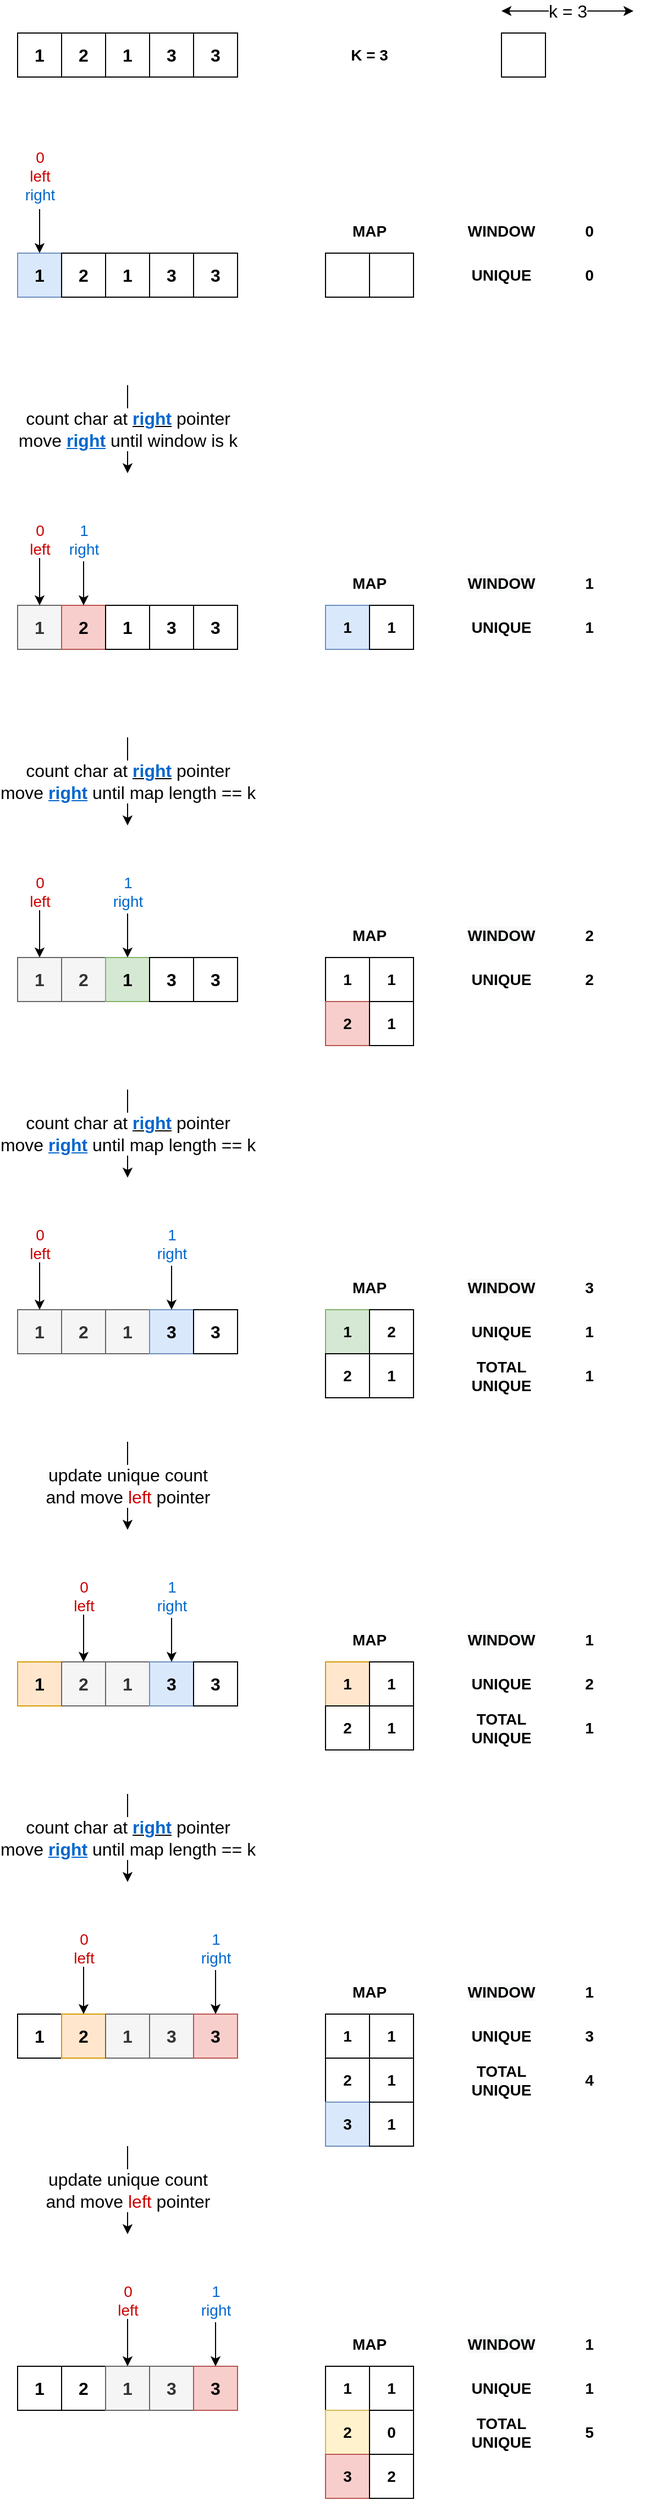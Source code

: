 <mxfile version="14.9.3" type="device"><diagram id="3LUTtgkBJnre8pOLdlWA" name="Page-1"><mxGraphModel dx="1422" dy="805" grid="1" gridSize="10" guides="1" tooltips="1" connect="1" arrows="1" fold="1" page="1" pageScale="1" pageWidth="850" pageHeight="1100" math="0" shadow="0"><root><mxCell id="0"/><mxCell id="1" parent="0"/><mxCell id="2zhG_Jd7JLW4hmxoMqZn-1" value="1" style="rounded=0;whiteSpace=wrap;html=1;fontSize=16;fontStyle=1" vertex="1" parent="1"><mxGeometry x="40" y="40" width="40" height="40" as="geometry"/></mxCell><mxCell id="2zhG_Jd7JLW4hmxoMqZn-6" value="2" style="rounded=0;whiteSpace=wrap;html=1;fontSize=16;fontStyle=1" vertex="1" parent="1"><mxGeometry x="80" y="40" width="40" height="40" as="geometry"/></mxCell><mxCell id="2zhG_Jd7JLW4hmxoMqZn-7" value="1" style="rounded=0;whiteSpace=wrap;html=1;fontSize=16;fontStyle=1" vertex="1" parent="1"><mxGeometry x="120" y="40" width="40" height="40" as="geometry"/></mxCell><mxCell id="2zhG_Jd7JLW4hmxoMqZn-8" value="3" style="rounded=0;whiteSpace=wrap;html=1;fontSize=16;fontStyle=1" vertex="1" parent="1"><mxGeometry x="160" y="40" width="40" height="40" as="geometry"/></mxCell><mxCell id="2zhG_Jd7JLW4hmxoMqZn-9" value="3" style="rounded=0;whiteSpace=wrap;html=1;fontSize=16;fontStyle=1" vertex="1" parent="1"><mxGeometry x="200" y="40" width="40" height="40" as="geometry"/></mxCell><mxCell id="2zhG_Jd7JLW4hmxoMqZn-10" value="&lt;font color=&quot;#cc0000&quot;&gt;0&lt;br&gt;left&lt;/font&gt;&lt;br&gt;&lt;font color=&quot;#0066cc&quot;&gt;right&lt;/font&gt;" style="endArrow=classic;html=1;fontSize=14;entryX=0.5;entryY=0;entryDx=0;entryDy=0;" edge="1" parent="1"><mxGeometry x="-1" y="-30" width="50" height="50" relative="1" as="geometry"><mxPoint x="60" y="200" as="sourcePoint"/><mxPoint x="60" y="240" as="targetPoint"/><mxPoint x="30" y="-30" as="offset"/></mxGeometry></mxCell><mxCell id="2zhG_Jd7JLW4hmxoMqZn-11" value="1" style="rounded=0;whiteSpace=wrap;html=1;fontSize=16;fontStyle=1;fillColor=#dae8fc;strokeColor=#6c8ebf;" vertex="1" parent="1"><mxGeometry x="40" y="240" width="40" height="40" as="geometry"/></mxCell><mxCell id="2zhG_Jd7JLW4hmxoMqZn-12" value="2" style="rounded=0;whiteSpace=wrap;html=1;fontSize=16;fontStyle=1" vertex="1" parent="1"><mxGeometry x="80" y="240" width="40" height="40" as="geometry"/></mxCell><mxCell id="2zhG_Jd7JLW4hmxoMqZn-13" value="1" style="rounded=0;whiteSpace=wrap;html=1;fontSize=16;fontStyle=1" vertex="1" parent="1"><mxGeometry x="120" y="240" width="40" height="40" as="geometry"/></mxCell><mxCell id="2zhG_Jd7JLW4hmxoMqZn-14" value="3" style="rounded=0;whiteSpace=wrap;html=1;fontSize=16;fontStyle=1" vertex="1" parent="1"><mxGeometry x="160" y="240" width="40" height="40" as="geometry"/></mxCell><mxCell id="2zhG_Jd7JLW4hmxoMqZn-15" value="3" style="rounded=0;whiteSpace=wrap;html=1;fontSize=16;fontStyle=1" vertex="1" parent="1"><mxGeometry x="200" y="240" width="40" height="40" as="geometry"/></mxCell><mxCell id="2zhG_Jd7JLW4hmxoMqZn-16" value="" style="rounded=0;whiteSpace=wrap;html=1;fontSize=14;fontStyle=1" vertex="1" parent="1"><mxGeometry x="320" y="240" width="40" height="40" as="geometry"/></mxCell><mxCell id="2zhG_Jd7JLW4hmxoMqZn-17" value="" style="rounded=0;whiteSpace=wrap;html=1;fontSize=14;fontStyle=1" vertex="1" parent="1"><mxGeometry x="360" y="240" width="40" height="40" as="geometry"/></mxCell><mxCell id="2zhG_Jd7JLW4hmxoMqZn-18" value="MAP" style="text;html=1;strokeColor=none;fillColor=none;align=center;verticalAlign=middle;whiteSpace=wrap;rounded=0;fontSize=14;fontStyle=1" vertex="1" parent="1"><mxGeometry x="320" y="200" width="80" height="40" as="geometry"/></mxCell><mxCell id="2zhG_Jd7JLW4hmxoMqZn-19" value="WINDOW" style="text;html=1;strokeColor=none;fillColor=none;align=center;verticalAlign=middle;whiteSpace=wrap;rounded=0;fontSize=14;fontStyle=1" vertex="1" parent="1"><mxGeometry x="440" y="200" width="80" height="40" as="geometry"/></mxCell><mxCell id="2zhG_Jd7JLW4hmxoMqZn-20" value="0" style="text;html=1;strokeColor=none;fillColor=none;align=center;verticalAlign=middle;whiteSpace=wrap;rounded=0;fontSize=14;fontStyle=1" vertex="1" parent="1"><mxGeometry x="520" y="200" width="80" height="40" as="geometry"/></mxCell><mxCell id="2zhG_Jd7JLW4hmxoMqZn-21" value="K = 3" style="text;html=1;strokeColor=none;fillColor=none;align=center;verticalAlign=middle;whiteSpace=wrap;rounded=0;fontSize=14;fontStyle=1" vertex="1" parent="1"><mxGeometry x="320" y="40" width="80" height="40" as="geometry"/></mxCell><mxCell id="2zhG_Jd7JLW4hmxoMqZn-22" value="&lt;font style=&quot;font-size: 16px&quot;&gt;count char at &lt;b&gt;&lt;u&gt;&lt;font color=&quot;#0066cc&quot;&gt;right&lt;/font&gt;&lt;/u&gt;&lt;/b&gt; pointer&lt;br&gt;move &lt;b&gt;&lt;font color=&quot;#0066cc&quot;&gt;&lt;u&gt;right&lt;/u&gt;&lt;/font&gt;&lt;/b&gt; until window is k&lt;/font&gt;" style="endArrow=classic;html=1;" edge="1" parent="1"><mxGeometry width="50" height="50" relative="1" as="geometry"><mxPoint x="140" y="360" as="sourcePoint"/><mxPoint x="140" y="440" as="targetPoint"/></mxGeometry></mxCell><mxCell id="2zhG_Jd7JLW4hmxoMqZn-24" value="1" style="rounded=0;whiteSpace=wrap;html=1;fontSize=16;fontStyle=1;fillColor=#f5f5f5;strokeColor=#666666;fontColor=#333333;" vertex="1" parent="1"><mxGeometry x="40" y="560" width="40" height="40" as="geometry"/></mxCell><mxCell id="2zhG_Jd7JLW4hmxoMqZn-25" value="2" style="rounded=0;whiteSpace=wrap;html=1;fontSize=16;fontStyle=1;fillColor=#f8cecc;strokeColor=#b85450;" vertex="1" parent="1"><mxGeometry x="80" y="560" width="40" height="40" as="geometry"/></mxCell><mxCell id="2zhG_Jd7JLW4hmxoMqZn-26" value="1" style="rounded=0;whiteSpace=wrap;html=1;fontSize=16;fontStyle=1" vertex="1" parent="1"><mxGeometry x="120" y="560" width="40" height="40" as="geometry"/></mxCell><mxCell id="2zhG_Jd7JLW4hmxoMqZn-27" value="3" style="rounded=0;whiteSpace=wrap;html=1;fontSize=16;fontStyle=1" vertex="1" parent="1"><mxGeometry x="160" y="560" width="40" height="40" as="geometry"/></mxCell><mxCell id="2zhG_Jd7JLW4hmxoMqZn-28" value="3" style="rounded=0;whiteSpace=wrap;html=1;fontSize=16;fontStyle=1" vertex="1" parent="1"><mxGeometry x="200" y="560" width="40" height="40" as="geometry"/></mxCell><mxCell id="2zhG_Jd7JLW4hmxoMqZn-29" value="1" style="rounded=0;whiteSpace=wrap;html=1;fontSize=14;fontStyle=1;fillColor=#dae8fc;strokeColor=#6c8ebf;" vertex="1" parent="1"><mxGeometry x="320" y="560" width="40" height="40" as="geometry"/></mxCell><mxCell id="2zhG_Jd7JLW4hmxoMqZn-30" value="1" style="rounded=0;whiteSpace=wrap;html=1;fontSize=14;fontStyle=1" vertex="1" parent="1"><mxGeometry x="360" y="560" width="40" height="40" as="geometry"/></mxCell><mxCell id="2zhG_Jd7JLW4hmxoMqZn-31" value="MAP" style="text;html=1;strokeColor=none;fillColor=none;align=center;verticalAlign=middle;whiteSpace=wrap;rounded=0;fontSize=14;fontStyle=1" vertex="1" parent="1"><mxGeometry x="320" y="520" width="80" height="40" as="geometry"/></mxCell><mxCell id="2zhG_Jd7JLW4hmxoMqZn-32" value="&lt;meta charset=&quot;utf-8&quot;&gt;&lt;span style=&quot;color: rgb(0, 0, 0); font-family: helvetica; font-size: 14px; font-style: normal; font-weight: 700; letter-spacing: normal; text-align: center; text-indent: 0px; text-transform: none; word-spacing: 0px; background-color: rgb(248, 249, 250); display: inline; float: none;&quot;&gt;WINDOW&lt;/span&gt;" style="text;html=1;strokeColor=none;fillColor=none;align=center;verticalAlign=middle;whiteSpace=wrap;rounded=0;fontSize=14;fontStyle=1" vertex="1" parent="1"><mxGeometry x="440" y="520" width="80" height="40" as="geometry"/></mxCell><mxCell id="2zhG_Jd7JLW4hmxoMqZn-33" value="1" style="text;html=1;strokeColor=none;fillColor=none;align=center;verticalAlign=middle;whiteSpace=wrap;rounded=0;fontSize=14;fontStyle=1" vertex="1" parent="1"><mxGeometry x="520" y="520" width="80" height="40" as="geometry"/></mxCell><mxCell id="2zhG_Jd7JLW4hmxoMqZn-34" value="&lt;font style=&quot;font-size: 16px&quot;&gt;count char at &lt;b&gt;&lt;u&gt;&lt;font color=&quot;#0066cc&quot;&gt;right&lt;/font&gt;&lt;/u&gt;&lt;/b&gt; pointer&lt;br&gt;move &lt;b&gt;&lt;font color=&quot;#0066cc&quot;&gt;&lt;u&gt;right&lt;/u&gt;&lt;/font&gt;&lt;/b&gt; until map length == k&lt;/font&gt;" style="endArrow=classic;html=1;" edge="1" parent="1"><mxGeometry width="50" height="50" relative="1" as="geometry"><mxPoint x="140" y="680" as="sourcePoint"/><mxPoint x="140" y="760" as="targetPoint"/></mxGeometry></mxCell><mxCell id="2zhG_Jd7JLW4hmxoMqZn-35" value="&lt;font color=&quot;#cc0000&quot;&gt;0&lt;br&gt;left&lt;/font&gt;" style="endArrow=classic;html=1;fontSize=14;entryX=0.5;entryY=0;entryDx=0;entryDy=0;" edge="1" parent="1"><mxGeometry x="-1" y="-10" width="50" height="50" relative="1" as="geometry"><mxPoint x="60" y="510" as="sourcePoint"/><mxPoint x="60" y="560" as="targetPoint"/><mxPoint x="10" y="-10" as="offset"/></mxGeometry></mxCell><mxCell id="2zhG_Jd7JLW4hmxoMqZn-36" value="&lt;font color=&quot;#0066cc&quot;&gt;1&lt;br&gt;right&lt;/font&gt;" style="endArrow=classic;html=1;fontSize=14;entryX=0.5;entryY=0;entryDx=0;entryDy=0;" edge="1" parent="1"><mxGeometry x="-1" y="-20" width="50" height="50" relative="1" as="geometry"><mxPoint x="100" y="520" as="sourcePoint"/><mxPoint x="100" y="560" as="targetPoint"/><mxPoint x="20" y="-20" as="offset"/></mxGeometry></mxCell><mxCell id="2zhG_Jd7JLW4hmxoMqZn-37" value="1" style="rounded=0;whiteSpace=wrap;html=1;fontSize=16;fontStyle=1;fillColor=#f5f5f5;strokeColor=#666666;fontColor=#333333;" vertex="1" parent="1"><mxGeometry x="40" y="880" width="40" height="40" as="geometry"/></mxCell><mxCell id="2zhG_Jd7JLW4hmxoMqZn-38" value="2" style="rounded=0;whiteSpace=wrap;html=1;fontSize=16;fontStyle=1;fillColor=#f5f5f5;strokeColor=#666666;fontColor=#333333;" vertex="1" parent="1"><mxGeometry x="80" y="880" width="40" height="40" as="geometry"/></mxCell><mxCell id="2zhG_Jd7JLW4hmxoMqZn-39" value="1" style="rounded=0;whiteSpace=wrap;html=1;fontSize=16;fontStyle=1;fillColor=#d5e8d4;strokeColor=#82b366;" vertex="1" parent="1"><mxGeometry x="120" y="880" width="40" height="40" as="geometry"/></mxCell><mxCell id="2zhG_Jd7JLW4hmxoMqZn-40" value="3" style="rounded=0;whiteSpace=wrap;html=1;fontSize=16;fontStyle=1" vertex="1" parent="1"><mxGeometry x="160" y="880" width="40" height="40" as="geometry"/></mxCell><mxCell id="2zhG_Jd7JLW4hmxoMqZn-41" value="3" style="rounded=0;whiteSpace=wrap;html=1;fontSize=16;fontStyle=1" vertex="1" parent="1"><mxGeometry x="200" y="880" width="40" height="40" as="geometry"/></mxCell><mxCell id="2zhG_Jd7JLW4hmxoMqZn-42" value="1" style="rounded=0;whiteSpace=wrap;html=1;fontSize=14;fontStyle=1" vertex="1" parent="1"><mxGeometry x="320" y="880" width="40" height="40" as="geometry"/></mxCell><mxCell id="2zhG_Jd7JLW4hmxoMqZn-43" value="1" style="rounded=0;whiteSpace=wrap;html=1;fontSize=14;fontStyle=1" vertex="1" parent="1"><mxGeometry x="360" y="880" width="40" height="40" as="geometry"/></mxCell><mxCell id="2zhG_Jd7JLW4hmxoMqZn-44" value="MAP" style="text;html=1;strokeColor=none;fillColor=none;align=center;verticalAlign=middle;whiteSpace=wrap;rounded=0;fontSize=14;fontStyle=1" vertex="1" parent="1"><mxGeometry x="320" y="840" width="80" height="40" as="geometry"/></mxCell><mxCell id="2zhG_Jd7JLW4hmxoMqZn-45" value="&lt;meta charset=&quot;utf-8&quot;&gt;&lt;span style=&quot;color: rgb(0, 0, 0); font-family: helvetica; font-size: 14px; font-style: normal; font-weight: 700; letter-spacing: normal; text-align: center; text-indent: 0px; text-transform: none; word-spacing: 0px; background-color: rgb(248, 249, 250); display: inline; float: none;&quot;&gt;WINDOW&lt;/span&gt;" style="text;html=1;strokeColor=none;fillColor=none;align=center;verticalAlign=middle;whiteSpace=wrap;rounded=0;fontSize=14;fontStyle=1" vertex="1" parent="1"><mxGeometry x="440" y="840" width="80" height="40" as="geometry"/></mxCell><mxCell id="2zhG_Jd7JLW4hmxoMqZn-46" value="2" style="text;html=1;strokeColor=none;fillColor=none;align=center;verticalAlign=middle;whiteSpace=wrap;rounded=0;fontSize=14;fontStyle=1" vertex="1" parent="1"><mxGeometry x="520" y="840" width="80" height="40" as="geometry"/></mxCell><mxCell id="2zhG_Jd7JLW4hmxoMqZn-47" value="&lt;font style=&quot;font-size: 16px&quot;&gt;count char at &lt;b&gt;&lt;u&gt;&lt;font color=&quot;#0066cc&quot;&gt;right&lt;/font&gt;&lt;/u&gt;&lt;/b&gt; pointer&lt;br&gt;move &lt;b&gt;&lt;font color=&quot;#0066cc&quot;&gt;&lt;u&gt;right&lt;/u&gt;&lt;/font&gt;&lt;/b&gt; until map length == k&lt;/font&gt;" style="endArrow=classic;html=1;" edge="1" parent="1"><mxGeometry width="50" height="50" relative="1" as="geometry"><mxPoint x="140" y="1000" as="sourcePoint"/><mxPoint x="140" y="1080" as="targetPoint"/></mxGeometry></mxCell><mxCell id="2zhG_Jd7JLW4hmxoMqZn-48" value="&lt;font color=&quot;#cc0000&quot;&gt;0&lt;br&gt;left&lt;/font&gt;" style="endArrow=classic;html=1;fontSize=14;entryX=0.5;entryY=0;entryDx=0;entryDy=0;" edge="1" parent="1"><mxGeometry x="-1" y="-10" width="50" height="50" relative="1" as="geometry"><mxPoint x="60" y="830" as="sourcePoint"/><mxPoint x="60" y="880" as="targetPoint"/><mxPoint x="10" y="-10" as="offset"/></mxGeometry></mxCell><mxCell id="2zhG_Jd7JLW4hmxoMqZn-49" value="&lt;font color=&quot;#0066cc&quot;&gt;1&lt;br&gt;right&lt;/font&gt;" style="endArrow=classic;html=1;fontSize=14;entryX=0.5;entryY=0;entryDx=0;entryDy=0;" edge="1" parent="1"><mxGeometry x="-1" y="-20" width="50" height="50" relative="1" as="geometry"><mxPoint x="140" y="840" as="sourcePoint"/><mxPoint x="140" y="880" as="targetPoint"/><mxPoint x="20" y="-20" as="offset"/></mxGeometry></mxCell><mxCell id="2zhG_Jd7JLW4hmxoMqZn-50" value="2" style="rounded=0;whiteSpace=wrap;html=1;fontSize=14;fontStyle=1;fillColor=#f8cecc;strokeColor=#b85450;" vertex="1" parent="1"><mxGeometry x="320" y="920" width="40" height="40" as="geometry"/></mxCell><mxCell id="2zhG_Jd7JLW4hmxoMqZn-51" value="1" style="rounded=0;whiteSpace=wrap;html=1;fontSize=14;fontStyle=1" vertex="1" parent="1"><mxGeometry x="360" y="920" width="40" height="40" as="geometry"/></mxCell><mxCell id="2zhG_Jd7JLW4hmxoMqZn-52" value="UNIQUE" style="text;html=1;strokeColor=none;fillColor=none;align=center;verticalAlign=middle;whiteSpace=wrap;rounded=0;fontSize=14;fontStyle=1" vertex="1" parent="1"><mxGeometry x="440" y="240" width="80" height="40" as="geometry"/></mxCell><mxCell id="2zhG_Jd7JLW4hmxoMqZn-53" value="0" style="text;html=1;strokeColor=none;fillColor=none;align=center;verticalAlign=middle;whiteSpace=wrap;rounded=0;fontSize=14;fontStyle=1" vertex="1" parent="1"><mxGeometry x="520" y="240" width="80" height="40" as="geometry"/></mxCell><mxCell id="2zhG_Jd7JLW4hmxoMqZn-54" value="UNIQUE" style="text;html=1;strokeColor=none;fillColor=none;align=center;verticalAlign=middle;whiteSpace=wrap;rounded=0;fontSize=14;fontStyle=1" vertex="1" parent="1"><mxGeometry x="440" y="560" width="80" height="40" as="geometry"/></mxCell><mxCell id="2zhG_Jd7JLW4hmxoMqZn-55" value="1" style="text;html=1;strokeColor=none;fillColor=none;align=center;verticalAlign=middle;whiteSpace=wrap;rounded=0;fontSize=14;fontStyle=1" vertex="1" parent="1"><mxGeometry x="520" y="560" width="80" height="40" as="geometry"/></mxCell><mxCell id="2zhG_Jd7JLW4hmxoMqZn-56" value="UNIQUE" style="text;html=1;strokeColor=none;fillColor=none;align=center;verticalAlign=middle;whiteSpace=wrap;rounded=0;fontSize=14;fontStyle=1" vertex="1" parent="1"><mxGeometry x="440" y="880" width="80" height="40" as="geometry"/></mxCell><mxCell id="2zhG_Jd7JLW4hmxoMqZn-57" value="2" style="text;html=1;strokeColor=none;fillColor=none;align=center;verticalAlign=middle;whiteSpace=wrap;rounded=0;fontSize=14;fontStyle=1" vertex="1" parent="1"><mxGeometry x="520" y="880" width="80" height="40" as="geometry"/></mxCell><mxCell id="2zhG_Jd7JLW4hmxoMqZn-58" value="1" style="rounded=0;whiteSpace=wrap;html=1;fontSize=16;fontStyle=1;fillColor=#f5f5f5;strokeColor=#666666;fontColor=#333333;" vertex="1" parent="1"><mxGeometry x="40" y="1200" width="40" height="40" as="geometry"/></mxCell><mxCell id="2zhG_Jd7JLW4hmxoMqZn-59" value="2" style="rounded=0;whiteSpace=wrap;html=1;fontSize=16;fontStyle=1;fillColor=#f5f5f5;strokeColor=#666666;fontColor=#333333;" vertex="1" parent="1"><mxGeometry x="80" y="1200" width="40" height="40" as="geometry"/></mxCell><mxCell id="2zhG_Jd7JLW4hmxoMqZn-60" value="1" style="rounded=0;whiteSpace=wrap;html=1;fontSize=16;fontStyle=1;fillColor=#f5f5f5;strokeColor=#666666;fontColor=#333333;" vertex="1" parent="1"><mxGeometry x="120" y="1200" width="40" height="40" as="geometry"/></mxCell><mxCell id="2zhG_Jd7JLW4hmxoMqZn-61" value="3" style="rounded=0;whiteSpace=wrap;html=1;fontSize=16;fontStyle=1;fillColor=#dae8fc;strokeColor=#6c8ebf;" vertex="1" parent="1"><mxGeometry x="160" y="1200" width="40" height="40" as="geometry"/></mxCell><mxCell id="2zhG_Jd7JLW4hmxoMqZn-62" value="3" style="rounded=0;whiteSpace=wrap;html=1;fontSize=16;fontStyle=1" vertex="1" parent="1"><mxGeometry x="200" y="1200" width="40" height="40" as="geometry"/></mxCell><mxCell id="2zhG_Jd7JLW4hmxoMqZn-63" value="1" style="rounded=0;whiteSpace=wrap;html=1;fontSize=14;fontStyle=1;fillColor=#d5e8d4;strokeColor=#82b366;" vertex="1" parent="1"><mxGeometry x="320" y="1200" width="40" height="40" as="geometry"/></mxCell><mxCell id="2zhG_Jd7JLW4hmxoMqZn-64" value="2" style="rounded=0;whiteSpace=wrap;html=1;fontSize=14;fontStyle=1" vertex="1" parent="1"><mxGeometry x="360" y="1200" width="40" height="40" as="geometry"/></mxCell><mxCell id="2zhG_Jd7JLW4hmxoMqZn-65" value="MAP" style="text;html=1;strokeColor=none;fillColor=none;align=center;verticalAlign=middle;whiteSpace=wrap;rounded=0;fontSize=14;fontStyle=1" vertex="1" parent="1"><mxGeometry x="320" y="1160" width="80" height="40" as="geometry"/></mxCell><mxCell id="2zhG_Jd7JLW4hmxoMqZn-66" value="&lt;meta charset=&quot;utf-8&quot;&gt;&lt;span style=&quot;color: rgb(0, 0, 0); font-family: helvetica; font-size: 14px; font-style: normal; font-weight: 700; letter-spacing: normal; text-align: center; text-indent: 0px; text-transform: none; word-spacing: 0px; background-color: rgb(248, 249, 250); display: inline; float: none;&quot;&gt;WINDOW&lt;/span&gt;" style="text;html=1;strokeColor=none;fillColor=none;align=center;verticalAlign=middle;whiteSpace=wrap;rounded=0;fontSize=14;fontStyle=1" vertex="1" parent="1"><mxGeometry x="440" y="1160" width="80" height="40" as="geometry"/></mxCell><mxCell id="2zhG_Jd7JLW4hmxoMqZn-67" value="3" style="text;html=1;strokeColor=none;fillColor=none;align=center;verticalAlign=middle;whiteSpace=wrap;rounded=0;fontSize=14;fontStyle=1" vertex="1" parent="1"><mxGeometry x="520" y="1160" width="80" height="40" as="geometry"/></mxCell><mxCell id="2zhG_Jd7JLW4hmxoMqZn-68" value="&lt;span style=&quot;font-size: 16px;&quot;&gt;update unique count&lt;br style=&quot;font-size: 16px;&quot;&gt;&lt;/span&gt;and move &lt;font color=&quot;#cc0000&quot; style=&quot;font-size: 16px;&quot;&gt;left&lt;/font&gt; pointer" style="endArrow=classic;html=1;fontSize=16;" edge="1" parent="1"><mxGeometry width="50" height="50" relative="1" as="geometry"><mxPoint x="140" y="1320" as="sourcePoint"/><mxPoint x="140" y="1400" as="targetPoint"/></mxGeometry></mxCell><mxCell id="2zhG_Jd7JLW4hmxoMqZn-69" value="&lt;font color=&quot;#cc0000&quot;&gt;0&lt;br&gt;left&lt;/font&gt;" style="endArrow=classic;html=1;fontSize=14;entryX=0.5;entryY=0;entryDx=0;entryDy=0;" edge="1" parent="1"><mxGeometry x="-1" y="-10" width="50" height="50" relative="1" as="geometry"><mxPoint x="60" y="1150" as="sourcePoint"/><mxPoint x="60" y="1200" as="targetPoint"/><mxPoint x="10" y="-10" as="offset"/></mxGeometry></mxCell><mxCell id="2zhG_Jd7JLW4hmxoMqZn-70" value="&lt;font color=&quot;#0066cc&quot;&gt;1&lt;br&gt;right&lt;/font&gt;" style="endArrow=classic;html=1;fontSize=14;entryX=0.5;entryY=0;entryDx=0;entryDy=0;" edge="1" parent="1"><mxGeometry x="-1" y="-20" width="50" height="50" relative="1" as="geometry"><mxPoint x="180" y="1160" as="sourcePoint"/><mxPoint x="180" y="1200" as="targetPoint"/><mxPoint x="20" y="-20" as="offset"/></mxGeometry></mxCell><mxCell id="2zhG_Jd7JLW4hmxoMqZn-71" value="2" style="rounded=0;whiteSpace=wrap;html=1;fontSize=14;fontStyle=1;" vertex="1" parent="1"><mxGeometry x="320" y="1240" width="40" height="40" as="geometry"/></mxCell><mxCell id="2zhG_Jd7JLW4hmxoMqZn-72" value="1" style="rounded=0;whiteSpace=wrap;html=1;fontSize=14;fontStyle=1" vertex="1" parent="1"><mxGeometry x="360" y="1240" width="40" height="40" as="geometry"/></mxCell><mxCell id="2zhG_Jd7JLW4hmxoMqZn-73" value="UNIQUE" style="text;html=1;strokeColor=none;fillColor=none;align=center;verticalAlign=middle;whiteSpace=wrap;rounded=0;fontSize=14;fontStyle=1" vertex="1" parent="1"><mxGeometry x="440" y="1200" width="80" height="40" as="geometry"/></mxCell><mxCell id="2zhG_Jd7JLW4hmxoMqZn-74" value="1" style="text;html=1;strokeColor=none;fillColor=none;align=center;verticalAlign=middle;whiteSpace=wrap;rounded=0;fontSize=14;fontStyle=1" vertex="1" parent="1"><mxGeometry x="520" y="1200" width="80" height="40" as="geometry"/></mxCell><mxCell id="2zhG_Jd7JLW4hmxoMqZn-75" value="1" style="rounded=0;whiteSpace=wrap;html=1;fontSize=16;fontStyle=1;fillColor=#ffe6cc;strokeColor=#d79b00;" vertex="1" parent="1"><mxGeometry x="40" y="1520" width="40" height="40" as="geometry"/></mxCell><mxCell id="2zhG_Jd7JLW4hmxoMqZn-76" value="2" style="rounded=0;whiteSpace=wrap;html=1;fontSize=16;fontStyle=1;fillColor=#f5f5f5;strokeColor=#666666;fontColor=#333333;" vertex="1" parent="1"><mxGeometry x="80" y="1520" width="40" height="40" as="geometry"/></mxCell><mxCell id="2zhG_Jd7JLW4hmxoMqZn-77" value="1" style="rounded=0;whiteSpace=wrap;html=1;fontSize=16;fontStyle=1;fillColor=#f5f5f5;strokeColor=#666666;fontColor=#333333;" vertex="1" parent="1"><mxGeometry x="120" y="1520" width="40" height="40" as="geometry"/></mxCell><mxCell id="2zhG_Jd7JLW4hmxoMqZn-78" value="3" style="rounded=0;whiteSpace=wrap;html=1;fontSize=16;fontStyle=1;fillColor=#dae8fc;strokeColor=#6c8ebf;" vertex="1" parent="1"><mxGeometry x="160" y="1520" width="40" height="40" as="geometry"/></mxCell><mxCell id="2zhG_Jd7JLW4hmxoMqZn-79" value="3" style="rounded=0;whiteSpace=wrap;html=1;fontSize=16;fontStyle=1" vertex="1" parent="1"><mxGeometry x="200" y="1520" width="40" height="40" as="geometry"/></mxCell><mxCell id="2zhG_Jd7JLW4hmxoMqZn-80" value="1" style="rounded=0;whiteSpace=wrap;html=1;fontSize=14;fontStyle=1;fillColor=#ffe6cc;strokeColor=#d79b00;" vertex="1" parent="1"><mxGeometry x="320" y="1520" width="40" height="40" as="geometry"/></mxCell><mxCell id="2zhG_Jd7JLW4hmxoMqZn-81" value="1" style="rounded=0;whiteSpace=wrap;html=1;fontSize=14;fontStyle=1" vertex="1" parent="1"><mxGeometry x="360" y="1520" width="40" height="40" as="geometry"/></mxCell><mxCell id="2zhG_Jd7JLW4hmxoMqZn-82" value="MAP" style="text;html=1;strokeColor=none;fillColor=none;align=center;verticalAlign=middle;whiteSpace=wrap;rounded=0;fontSize=14;fontStyle=1" vertex="1" parent="1"><mxGeometry x="320" y="1480" width="80" height="40" as="geometry"/></mxCell><mxCell id="2zhG_Jd7JLW4hmxoMqZn-83" value="&lt;meta charset=&quot;utf-8&quot;&gt;&lt;span style=&quot;color: rgb(0, 0, 0); font-family: helvetica; font-size: 14px; font-style: normal; font-weight: 700; letter-spacing: normal; text-align: center; text-indent: 0px; text-transform: none; word-spacing: 0px; background-color: rgb(248, 249, 250); display: inline; float: none;&quot;&gt;WINDOW&lt;/span&gt;" style="text;html=1;strokeColor=none;fillColor=none;align=center;verticalAlign=middle;whiteSpace=wrap;rounded=0;fontSize=14;fontStyle=1" vertex="1" parent="1"><mxGeometry x="440" y="1480" width="80" height="40" as="geometry"/></mxCell><mxCell id="2zhG_Jd7JLW4hmxoMqZn-84" value="1" style="text;html=1;strokeColor=none;fillColor=none;align=center;verticalAlign=middle;whiteSpace=wrap;rounded=0;fontSize=14;fontStyle=1" vertex="1" parent="1"><mxGeometry x="520" y="1480" width="80" height="40" as="geometry"/></mxCell><mxCell id="2zhG_Jd7JLW4hmxoMqZn-85" value="&lt;font style=&quot;font-size: 16px&quot;&gt;count char at &lt;b&gt;&lt;u&gt;&lt;font color=&quot;#0066cc&quot;&gt;right&lt;/font&gt;&lt;/u&gt;&lt;/b&gt; pointer&lt;br&gt;move &lt;b&gt;&lt;font color=&quot;#0066cc&quot;&gt;&lt;u&gt;right&lt;/u&gt;&lt;/font&gt;&lt;/b&gt; until map length == k&lt;/font&gt;" style="endArrow=classic;html=1;" edge="1" parent="1"><mxGeometry width="50" height="50" relative="1" as="geometry"><mxPoint x="140" y="1640" as="sourcePoint"/><mxPoint x="140" y="1720" as="targetPoint"/></mxGeometry></mxCell><mxCell id="2zhG_Jd7JLW4hmxoMqZn-86" value="&lt;font color=&quot;#cc0000&quot;&gt;0&lt;br&gt;left&lt;/font&gt;" style="endArrow=classic;html=1;fontSize=14;entryX=0.5;entryY=0;entryDx=0;entryDy=0;" edge="1" parent="1"><mxGeometry x="-1" y="-10" width="50" height="50" relative="1" as="geometry"><mxPoint x="100" y="1470" as="sourcePoint"/><mxPoint x="100" y="1520" as="targetPoint"/><mxPoint x="10" y="-10" as="offset"/></mxGeometry></mxCell><mxCell id="2zhG_Jd7JLW4hmxoMqZn-87" value="&lt;font color=&quot;#0066cc&quot;&gt;1&lt;br&gt;right&lt;/font&gt;" style="endArrow=classic;html=1;fontSize=14;entryX=0.5;entryY=0;entryDx=0;entryDy=0;" edge="1" parent="1"><mxGeometry x="-1" y="-20" width="50" height="50" relative="1" as="geometry"><mxPoint x="180" y="1480" as="sourcePoint"/><mxPoint x="180" y="1520" as="targetPoint"/><mxPoint x="20" y="-20" as="offset"/></mxGeometry></mxCell><mxCell id="2zhG_Jd7JLW4hmxoMqZn-88" value="2" style="rounded=0;whiteSpace=wrap;html=1;fontSize=14;fontStyle=1;" vertex="1" parent="1"><mxGeometry x="320" y="1560" width="40" height="40" as="geometry"/></mxCell><mxCell id="2zhG_Jd7JLW4hmxoMqZn-89" value="1" style="rounded=0;whiteSpace=wrap;html=1;fontSize=14;fontStyle=1" vertex="1" parent="1"><mxGeometry x="360" y="1560" width="40" height="40" as="geometry"/></mxCell><mxCell id="2zhG_Jd7JLW4hmxoMqZn-90" value="UNIQUE" style="text;html=1;strokeColor=none;fillColor=none;align=center;verticalAlign=middle;whiteSpace=wrap;rounded=0;fontSize=14;fontStyle=1" vertex="1" parent="1"><mxGeometry x="440" y="1520" width="80" height="40" as="geometry"/></mxCell><mxCell id="2zhG_Jd7JLW4hmxoMqZn-91" value="2" style="text;html=1;strokeColor=none;fillColor=none;align=center;verticalAlign=middle;whiteSpace=wrap;rounded=0;fontSize=14;fontStyle=1" vertex="1" parent="1"><mxGeometry x="520" y="1520" width="80" height="40" as="geometry"/></mxCell><mxCell id="2zhG_Jd7JLW4hmxoMqZn-92" value="TOTAL UNIQUE" style="text;html=1;strokeColor=none;fillColor=none;align=center;verticalAlign=middle;whiteSpace=wrap;rounded=0;fontSize=14;fontStyle=1" vertex="1" parent="1"><mxGeometry x="440" y="1240" width="80" height="40" as="geometry"/></mxCell><mxCell id="2zhG_Jd7JLW4hmxoMqZn-93" value="1" style="text;html=1;strokeColor=none;fillColor=none;align=center;verticalAlign=middle;whiteSpace=wrap;rounded=0;fontSize=14;fontStyle=1" vertex="1" parent="1"><mxGeometry x="520" y="1240" width="80" height="40" as="geometry"/></mxCell><mxCell id="2zhG_Jd7JLW4hmxoMqZn-94" value="1" style="rounded=0;whiteSpace=wrap;html=1;fontSize=16;fontStyle=1;" vertex="1" parent="1"><mxGeometry x="40" y="1840" width="40" height="40" as="geometry"/></mxCell><mxCell id="2zhG_Jd7JLW4hmxoMqZn-95" value="2" style="rounded=0;whiteSpace=wrap;html=1;fontSize=16;fontStyle=1;fillColor=#ffe6cc;strokeColor=#d79b00;" vertex="1" parent="1"><mxGeometry x="80" y="1840" width="40" height="40" as="geometry"/></mxCell><mxCell id="2zhG_Jd7JLW4hmxoMqZn-96" value="1" style="rounded=0;whiteSpace=wrap;html=1;fontSize=16;fontStyle=1;fillColor=#f5f5f5;strokeColor=#666666;fontColor=#333333;" vertex="1" parent="1"><mxGeometry x="120" y="1840" width="40" height="40" as="geometry"/></mxCell><mxCell id="2zhG_Jd7JLW4hmxoMqZn-97" value="3" style="rounded=0;whiteSpace=wrap;html=1;fontSize=16;fontStyle=1;fillColor=#f5f5f5;strokeColor=#666666;fontColor=#333333;" vertex="1" parent="1"><mxGeometry x="160" y="1840" width="40" height="40" as="geometry"/></mxCell><mxCell id="2zhG_Jd7JLW4hmxoMqZn-98" value="3" style="rounded=0;whiteSpace=wrap;html=1;fontSize=16;fontStyle=1;fillColor=#f8cecc;strokeColor=#b85450;" vertex="1" parent="1"><mxGeometry x="200" y="1840" width="40" height="40" as="geometry"/></mxCell><mxCell id="2zhG_Jd7JLW4hmxoMqZn-99" value="1" style="rounded=0;whiteSpace=wrap;html=1;fontSize=14;fontStyle=1;" vertex="1" parent="1"><mxGeometry x="320" y="1840" width="40" height="40" as="geometry"/></mxCell><mxCell id="2zhG_Jd7JLW4hmxoMqZn-100" value="1" style="rounded=0;whiteSpace=wrap;html=1;fontSize=14;fontStyle=1" vertex="1" parent="1"><mxGeometry x="360" y="1840" width="40" height="40" as="geometry"/></mxCell><mxCell id="2zhG_Jd7JLW4hmxoMqZn-101" value="MAP" style="text;html=1;strokeColor=none;fillColor=none;align=center;verticalAlign=middle;whiteSpace=wrap;rounded=0;fontSize=14;fontStyle=1" vertex="1" parent="1"><mxGeometry x="320" y="1800" width="80" height="40" as="geometry"/></mxCell><mxCell id="2zhG_Jd7JLW4hmxoMqZn-102" value="&lt;meta charset=&quot;utf-8&quot;&gt;&lt;span style=&quot;color: rgb(0, 0, 0); font-family: helvetica; font-size: 14px; font-style: normal; font-weight: 700; letter-spacing: normal; text-align: center; text-indent: 0px; text-transform: none; word-spacing: 0px; background-color: rgb(248, 249, 250); display: inline; float: none;&quot;&gt;WINDOW&lt;/span&gt;" style="text;html=1;strokeColor=none;fillColor=none;align=center;verticalAlign=middle;whiteSpace=wrap;rounded=0;fontSize=14;fontStyle=1" vertex="1" parent="1"><mxGeometry x="440" y="1800" width="80" height="40" as="geometry"/></mxCell><mxCell id="2zhG_Jd7JLW4hmxoMqZn-103" value="1" style="text;html=1;strokeColor=none;fillColor=none;align=center;verticalAlign=middle;whiteSpace=wrap;rounded=0;fontSize=14;fontStyle=1" vertex="1" parent="1"><mxGeometry x="520" y="1800" width="80" height="40" as="geometry"/></mxCell><mxCell id="2zhG_Jd7JLW4hmxoMqZn-104" value="&lt;meta charset=&quot;utf-8&quot;&gt;&lt;span style=&quot;color: rgb(0, 0, 0); font-family: helvetica; font-size: 16px; font-style: normal; font-weight: 400; letter-spacing: normal; text-align: center; text-indent: 0px; text-transform: none; word-spacing: 0px;&quot;&gt;update unique count&lt;br style=&quot;font-size: 16px&quot;&gt;&lt;/span&gt;&lt;span style=&quot;color: rgb(0, 0, 0); font-family: helvetica; font-size: 16px; font-style: normal; font-weight: 400; letter-spacing: normal; text-align: center; text-indent: 0px; text-transform: none; word-spacing: 0px; background-color: rgb(255, 255, 255); display: inline; float: none;&quot;&gt;and move&lt;span&gt;&amp;nbsp;&lt;/span&gt;&lt;/span&gt;&lt;font color=&quot;#cc0000&quot; style=&quot;font-family: helvetica; font-size: 16px; font-style: normal; font-weight: 400; letter-spacing: normal; text-align: center; text-indent: 0px; text-transform: none; word-spacing: 0px;&quot;&gt;left&lt;/font&gt;&lt;span style=&quot;color: rgb(0, 0, 0); font-family: helvetica; font-size: 16px; font-style: normal; font-weight: 400; letter-spacing: normal; text-align: center; text-indent: 0px; text-transform: none; word-spacing: 0px; background-color: rgb(255, 255, 255); display: inline; float: none;&quot;&gt;&lt;span&gt;&amp;nbsp;&lt;/span&gt;pointer&lt;/span&gt;" style="endArrow=classic;html=1;" edge="1" parent="1"><mxGeometry width="50" height="50" relative="1" as="geometry"><mxPoint x="140" y="1960" as="sourcePoint"/><mxPoint x="140" y="2040" as="targetPoint"/></mxGeometry></mxCell><mxCell id="2zhG_Jd7JLW4hmxoMqZn-105" value="&lt;font color=&quot;#cc0000&quot;&gt;0&lt;br&gt;left&lt;/font&gt;" style="endArrow=classic;html=1;fontSize=14;entryX=0.5;entryY=0;entryDx=0;entryDy=0;" edge="1" parent="1"><mxGeometry x="-1" y="-10" width="50" height="50" relative="1" as="geometry"><mxPoint x="100" y="1790" as="sourcePoint"/><mxPoint x="100" y="1840" as="targetPoint"/><mxPoint x="10" y="-10" as="offset"/></mxGeometry></mxCell><mxCell id="2zhG_Jd7JLW4hmxoMqZn-106" value="&lt;font color=&quot;#0066cc&quot;&gt;1&lt;br&gt;right&lt;/font&gt;" style="endArrow=classic;html=1;fontSize=14;entryX=0.5;entryY=0;entryDx=0;entryDy=0;" edge="1" parent="1"><mxGeometry x="-1" y="-20" width="50" height="50" relative="1" as="geometry"><mxPoint x="220" y="1800" as="sourcePoint"/><mxPoint x="220" y="1840" as="targetPoint"/><mxPoint x="20" y="-20" as="offset"/></mxGeometry></mxCell><mxCell id="2zhG_Jd7JLW4hmxoMqZn-107" value="2" style="rounded=0;whiteSpace=wrap;html=1;fontSize=14;fontStyle=1;" vertex="1" parent="1"><mxGeometry x="320" y="1880" width="40" height="40" as="geometry"/></mxCell><mxCell id="2zhG_Jd7JLW4hmxoMqZn-108" value="1" style="rounded=0;whiteSpace=wrap;html=1;fontSize=14;fontStyle=1" vertex="1" parent="1"><mxGeometry x="360" y="1880" width="40" height="40" as="geometry"/></mxCell><mxCell id="2zhG_Jd7JLW4hmxoMqZn-109" value="UNIQUE" style="text;html=1;strokeColor=none;fillColor=none;align=center;verticalAlign=middle;whiteSpace=wrap;rounded=0;fontSize=14;fontStyle=1" vertex="1" parent="1"><mxGeometry x="440" y="1840" width="80" height="40" as="geometry"/></mxCell><mxCell id="2zhG_Jd7JLW4hmxoMqZn-110" value="3" style="text;html=1;strokeColor=none;fillColor=none;align=center;verticalAlign=middle;whiteSpace=wrap;rounded=0;fontSize=14;fontStyle=1" vertex="1" parent="1"><mxGeometry x="520" y="1840" width="80" height="40" as="geometry"/></mxCell><mxCell id="2zhG_Jd7JLW4hmxoMqZn-111" value="3" style="rounded=0;whiteSpace=wrap;html=1;fontSize=14;fontStyle=1;fillColor=#dae8fc;strokeColor=#6c8ebf;" vertex="1" parent="1"><mxGeometry x="320" y="1920" width="40" height="40" as="geometry"/></mxCell><mxCell id="2zhG_Jd7JLW4hmxoMqZn-112" value="1" style="rounded=0;whiteSpace=wrap;html=1;fontSize=14;fontStyle=1" vertex="1" parent="1"><mxGeometry x="360" y="1920" width="40" height="40" as="geometry"/></mxCell><mxCell id="2zhG_Jd7JLW4hmxoMqZn-113" value="1" style="rounded=0;whiteSpace=wrap;html=1;fontSize=16;fontStyle=1;" vertex="1" parent="1"><mxGeometry x="40" y="2160" width="40" height="40" as="geometry"/></mxCell><mxCell id="2zhG_Jd7JLW4hmxoMqZn-114" value="2" style="rounded=0;whiteSpace=wrap;html=1;fontSize=16;fontStyle=1;" vertex="1" parent="1"><mxGeometry x="80" y="2160" width="40" height="40" as="geometry"/></mxCell><mxCell id="2zhG_Jd7JLW4hmxoMqZn-115" value="1" style="rounded=0;whiteSpace=wrap;html=1;fontSize=16;fontStyle=1;fillColor=#f5f5f5;strokeColor=#666666;fontColor=#333333;" vertex="1" parent="1"><mxGeometry x="120" y="2160" width="40" height="40" as="geometry"/></mxCell><mxCell id="2zhG_Jd7JLW4hmxoMqZn-116" value="3" style="rounded=0;whiteSpace=wrap;html=1;fontSize=16;fontStyle=1;fillColor=#f5f5f5;strokeColor=#666666;fontColor=#333333;" vertex="1" parent="1"><mxGeometry x="160" y="2160" width="40" height="40" as="geometry"/></mxCell><mxCell id="2zhG_Jd7JLW4hmxoMqZn-117" value="3" style="rounded=0;whiteSpace=wrap;html=1;fontSize=16;fontStyle=1;fillColor=#f8cecc;strokeColor=#b85450;" vertex="1" parent="1"><mxGeometry x="200" y="2160" width="40" height="40" as="geometry"/></mxCell><mxCell id="2zhG_Jd7JLW4hmxoMqZn-118" value="1" style="rounded=0;whiteSpace=wrap;html=1;fontSize=14;fontStyle=1;" vertex="1" parent="1"><mxGeometry x="320" y="2160" width="40" height="40" as="geometry"/></mxCell><mxCell id="2zhG_Jd7JLW4hmxoMqZn-119" value="1" style="rounded=0;whiteSpace=wrap;html=1;fontSize=14;fontStyle=1" vertex="1" parent="1"><mxGeometry x="360" y="2160" width="40" height="40" as="geometry"/></mxCell><mxCell id="2zhG_Jd7JLW4hmxoMqZn-120" value="MAP" style="text;html=1;strokeColor=none;fillColor=none;align=center;verticalAlign=middle;whiteSpace=wrap;rounded=0;fontSize=14;fontStyle=1" vertex="1" parent="1"><mxGeometry x="320" y="2120" width="80" height="40" as="geometry"/></mxCell><mxCell id="2zhG_Jd7JLW4hmxoMqZn-121" value="&lt;meta charset=&quot;utf-8&quot;&gt;&lt;span style=&quot;color: rgb(0, 0, 0); font-family: helvetica; font-size: 14px; font-style: normal; font-weight: 700; letter-spacing: normal; text-align: center; text-indent: 0px; text-transform: none; word-spacing: 0px; background-color: rgb(248, 249, 250); display: inline; float: none;&quot;&gt;WINDOW&lt;/span&gt;" style="text;html=1;strokeColor=none;fillColor=none;align=center;verticalAlign=middle;whiteSpace=wrap;rounded=0;fontSize=14;fontStyle=1" vertex="1" parent="1"><mxGeometry x="440" y="2120" width="80" height="40" as="geometry"/></mxCell><mxCell id="2zhG_Jd7JLW4hmxoMqZn-122" value="1" style="text;html=1;strokeColor=none;fillColor=none;align=center;verticalAlign=middle;whiteSpace=wrap;rounded=0;fontSize=14;fontStyle=1" vertex="1" parent="1"><mxGeometry x="520" y="2120" width="80" height="40" as="geometry"/></mxCell><mxCell id="2zhG_Jd7JLW4hmxoMqZn-124" value="&lt;font color=&quot;#cc0000&quot;&gt;0&lt;br&gt;left&lt;/font&gt;" style="endArrow=classic;html=1;fontSize=14;entryX=0.5;entryY=0;entryDx=0;entryDy=0;" edge="1" parent="1"><mxGeometry x="-1" y="-10" width="50" height="50" relative="1" as="geometry"><mxPoint x="140" y="2110" as="sourcePoint"/><mxPoint x="140" y="2160" as="targetPoint"/><mxPoint x="10" y="-10" as="offset"/></mxGeometry></mxCell><mxCell id="2zhG_Jd7JLW4hmxoMqZn-125" value="&lt;font color=&quot;#0066cc&quot;&gt;1&lt;br&gt;right&lt;/font&gt;" style="endArrow=classic;html=1;fontSize=14;entryX=0.5;entryY=0;entryDx=0;entryDy=0;" edge="1" parent="1"><mxGeometry x="-1" y="-20" width="50" height="50" relative="1" as="geometry"><mxPoint x="220" y="2120" as="sourcePoint"/><mxPoint x="220" y="2160" as="targetPoint"/><mxPoint x="20" y="-20" as="offset"/></mxGeometry></mxCell><mxCell id="2zhG_Jd7JLW4hmxoMqZn-126" value="2" style="rounded=0;whiteSpace=wrap;html=1;fontSize=14;fontStyle=1;fillColor=#fff2cc;strokeColor=#d6b656;" vertex="1" parent="1"><mxGeometry x="320" y="2200" width="40" height="40" as="geometry"/></mxCell><mxCell id="2zhG_Jd7JLW4hmxoMqZn-127" value="0" style="rounded=0;whiteSpace=wrap;html=1;fontSize=14;fontStyle=1" vertex="1" parent="1"><mxGeometry x="360" y="2200" width="40" height="40" as="geometry"/></mxCell><mxCell id="2zhG_Jd7JLW4hmxoMqZn-128" value="UNIQUE" style="text;html=1;strokeColor=none;fillColor=none;align=center;verticalAlign=middle;whiteSpace=wrap;rounded=0;fontSize=14;fontStyle=1" vertex="1" parent="1"><mxGeometry x="440" y="2160" width="80" height="40" as="geometry"/></mxCell><mxCell id="2zhG_Jd7JLW4hmxoMqZn-129" value="1" style="text;html=1;strokeColor=none;fillColor=none;align=center;verticalAlign=middle;whiteSpace=wrap;rounded=0;fontSize=14;fontStyle=1" vertex="1" parent="1"><mxGeometry x="520" y="2160" width="80" height="40" as="geometry"/></mxCell><mxCell id="2zhG_Jd7JLW4hmxoMqZn-130" value="3" style="rounded=0;whiteSpace=wrap;html=1;fontSize=14;fontStyle=1;fillColor=#f8cecc;strokeColor=#b85450;" vertex="1" parent="1"><mxGeometry x="320" y="2240" width="40" height="40" as="geometry"/></mxCell><mxCell id="2zhG_Jd7JLW4hmxoMqZn-131" value="2" style="rounded=0;whiteSpace=wrap;html=1;fontSize=14;fontStyle=1" vertex="1" parent="1"><mxGeometry x="360" y="2240" width="40" height="40" as="geometry"/></mxCell><mxCell id="2zhG_Jd7JLW4hmxoMqZn-132" value="TOTAL UNIQUE" style="text;html=1;strokeColor=none;fillColor=none;align=center;verticalAlign=middle;whiteSpace=wrap;rounded=0;fontSize=14;fontStyle=1" vertex="1" parent="1"><mxGeometry x="440" y="1560" width="80" height="40" as="geometry"/></mxCell><mxCell id="2zhG_Jd7JLW4hmxoMqZn-133" value="1" style="text;html=1;strokeColor=none;fillColor=none;align=center;verticalAlign=middle;whiteSpace=wrap;rounded=0;fontSize=14;fontStyle=1" vertex="1" parent="1"><mxGeometry x="520" y="1560" width="80" height="40" as="geometry"/></mxCell><mxCell id="2zhG_Jd7JLW4hmxoMqZn-134" value="TOTAL UNIQUE" style="text;html=1;strokeColor=none;fillColor=none;align=center;verticalAlign=middle;whiteSpace=wrap;rounded=0;fontSize=14;fontStyle=1" vertex="1" parent="1"><mxGeometry x="440" y="1880" width="80" height="40" as="geometry"/></mxCell><mxCell id="2zhG_Jd7JLW4hmxoMqZn-135" value="4" style="text;html=1;strokeColor=none;fillColor=none;align=center;verticalAlign=middle;whiteSpace=wrap;rounded=0;fontSize=14;fontStyle=1" vertex="1" parent="1"><mxGeometry x="520" y="1880" width="80" height="40" as="geometry"/></mxCell><mxCell id="2zhG_Jd7JLW4hmxoMqZn-136" value="TOTAL UNIQUE" style="text;html=1;strokeColor=none;fillColor=none;align=center;verticalAlign=middle;whiteSpace=wrap;rounded=0;fontSize=14;fontStyle=1" vertex="1" parent="1"><mxGeometry x="440" y="2200" width="80" height="40" as="geometry"/></mxCell><mxCell id="2zhG_Jd7JLW4hmxoMqZn-137" value="5" style="text;html=1;strokeColor=none;fillColor=none;align=center;verticalAlign=middle;whiteSpace=wrap;rounded=0;fontSize=14;fontStyle=1" vertex="1" parent="1"><mxGeometry x="520" y="2200" width="80" height="40" as="geometry"/></mxCell><mxCell id="2zhG_Jd7JLW4hmxoMqZn-138" value="" style="rounded=0;whiteSpace=wrap;html=1;fontSize=16;" vertex="1" parent="1"><mxGeometry x="480" y="40" width="40" height="40" as="geometry"/></mxCell><mxCell id="2zhG_Jd7JLW4hmxoMqZn-147" value="k = 3" style="endArrow=classic;startArrow=classic;html=1;fontSize=16;strokeWidth=1;" edge="1" parent="1"><mxGeometry width="50" height="50" relative="1" as="geometry"><mxPoint x="480" y="20" as="sourcePoint"/><mxPoint x="600" y="20" as="targetPoint"/></mxGeometry></mxCell></root></mxGraphModel></diagram></mxfile>